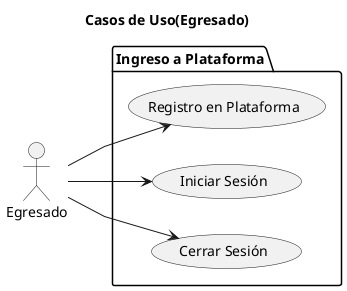 @startuml Diagrama_CdU

title Casos de Uso(Egresado)

skinparam {
    NoteBackgroundColor #whiteSmoke
    NoteBorderColor #green
    linetype polyline
}

left to right direction

actor Egresado


folder "Ingreso a Plataforma" as ingreso {
    Egresado --> (Registro en Plataforma)
    Egresado --> (Iniciar Sesión)
    Egresado --> (Cerrar Sesión)
}


@enduml